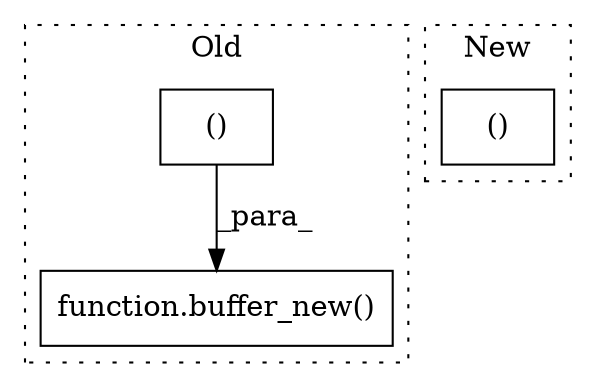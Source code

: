 digraph G {
subgraph cluster0 {
1 [label="function.buffer_new()" a="75" s="1574,1608" l="11,1" shape="box"];
3 [label="()" a="54" s="1592" l="15" shape="box"];
label = "Old";
style="dotted";
}
subgraph cluster1 {
2 [label="()" a="54" s="1614" l="17" shape="box"];
label = "New";
style="dotted";
}
3 -> 1 [label="_para_"];
}